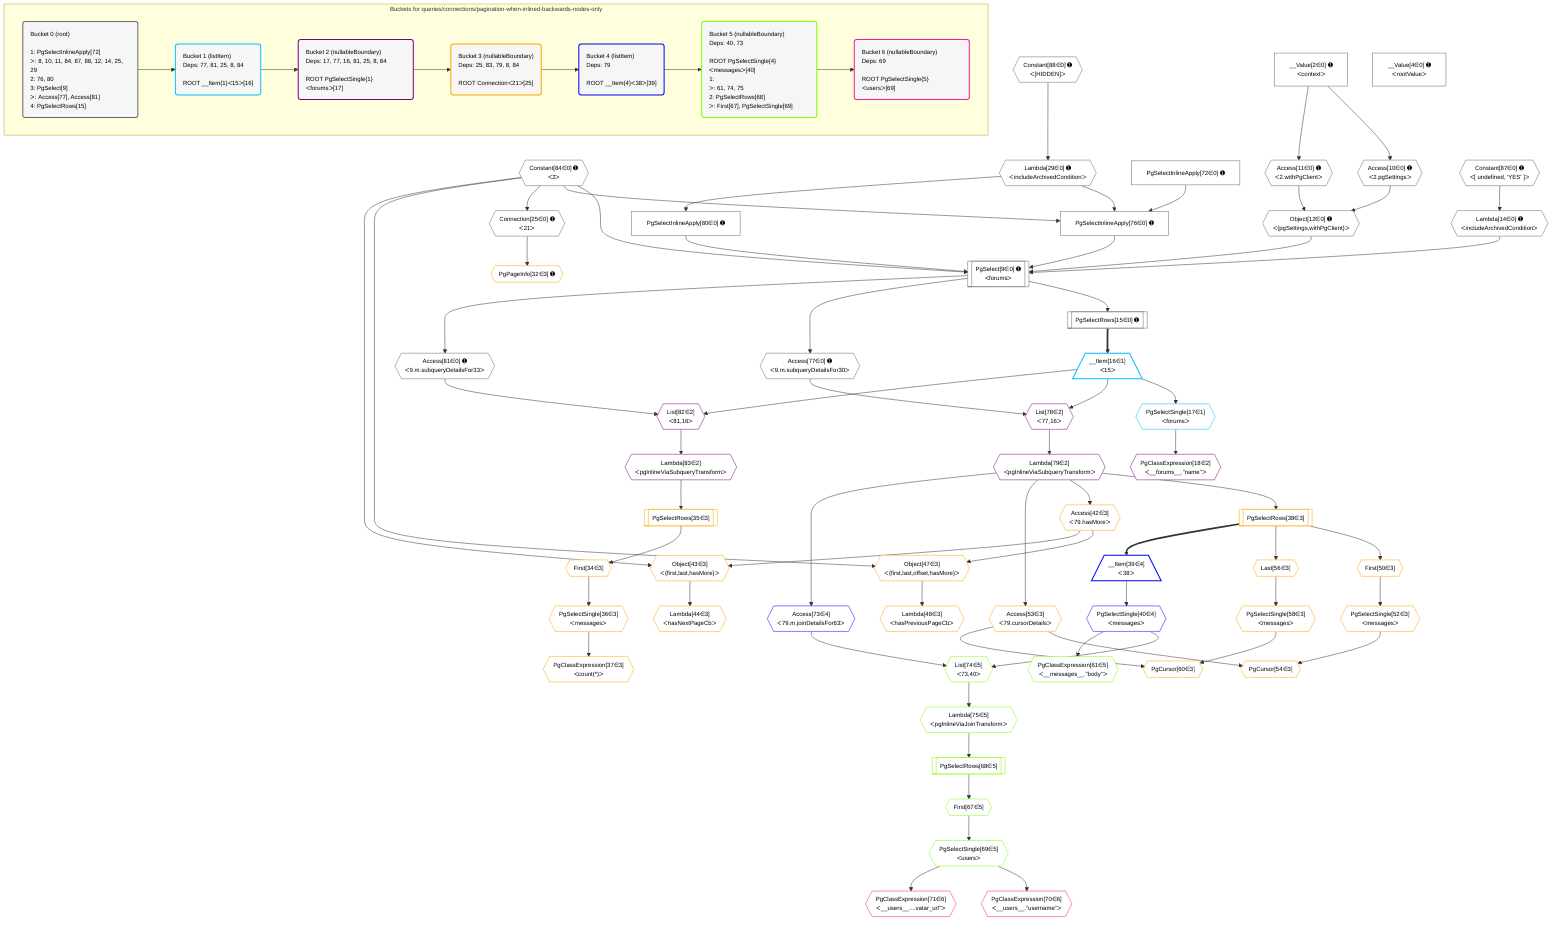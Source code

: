 %%{init: {'themeVariables': { 'fontSize': '12px'}}}%%
graph TD
    classDef path fill:#eee,stroke:#000,color:#000
    classDef plan fill:#fff,stroke-width:1px,color:#000
    classDef itemplan fill:#fff,stroke-width:2px,color:#000
    classDef unbatchedplan fill:#dff,stroke-width:1px,color:#000
    classDef sideeffectplan fill:#fcc,stroke-width:2px,color:#000
    classDef bucket fill:#f6f6f6,color:#000,stroke-width:2px,text-align:left

    subgraph "Buckets for queries/connections/pagination-when-inlined-backwards-nodes-only"
    Bucket0("Bucket 0 (root)<br /><br />1: PgSelectInlineApply[72]<br />ᐳ: 8, 10, 11, 84, 87, 88, 12, 14, 25, 29<br />2: 76, 80<br />3: PgSelect[9]<br />ᐳ: Access[77], Access[81]<br />4: PgSelectRows[15]"):::bucket
    Bucket1("Bucket 1 (listItem)<br />Deps: 77, 81, 25, 8, 84<br /><br />ROOT __Item{1}ᐸ15ᐳ[16]"):::bucket
    Bucket2("Bucket 2 (nullableBoundary)<br />Deps: 17, 77, 16, 81, 25, 8, 84<br /><br />ROOT PgSelectSingle{1}ᐸforumsᐳ[17]"):::bucket
    Bucket3("Bucket 3 (nullableBoundary)<br />Deps: 25, 83, 79, 8, 84<br /><br />ROOT Connectionᐸ21ᐳ[25]"):::bucket
    Bucket4("Bucket 4 (listItem)<br />Deps: 79<br /><br />ROOT __Item{4}ᐸ38ᐳ[39]"):::bucket
    Bucket5("Bucket 5 (nullableBoundary)<br />Deps: 40, 73<br /><br />ROOT PgSelectSingle{4}ᐸmessagesᐳ[40]<br />1: <br />ᐳ: 61, 74, 75<br />2: PgSelectRows[68]<br />ᐳ: First[67], PgSelectSingle[69]"):::bucket
    Bucket6("Bucket 6 (nullableBoundary)<br />Deps: 69<br /><br />ROOT PgSelectSingle{5}ᐸusersᐳ[69]"):::bucket
    end
    Bucket0 --> Bucket1
    Bucket1 --> Bucket2
    Bucket2 --> Bucket3
    Bucket3 --> Bucket4
    Bucket4 --> Bucket5
    Bucket5 --> Bucket6

    %% plan dependencies
    PgSelect9[["PgSelect[9∈0] ➊<br />ᐸforumsᐳ"]]:::plan
    Object12{{"Object[12∈0] ➊<br />ᐸ{pgSettings,withPgClient}ᐳ"}}:::plan
    Constant84{{"Constant[84∈0] ➊<br />ᐸ2ᐳ"}}:::plan
    Lambda14{{"Lambda[14∈0] ➊<br />ᐸincludeArchivedConditionᐳ"}}:::plan
    PgSelectInlineApply76["PgSelectInlineApply[76∈0] ➊"]:::plan
    PgSelectInlineApply80["PgSelectInlineApply[80∈0] ➊"]:::plan
    Object12 & Constant84 & Lambda14 & PgSelectInlineApply76 & PgSelectInlineApply80 --> PgSelect9
    Lambda29{{"Lambda[29∈0] ➊<br />ᐸincludeArchivedConditionᐳ"}}:::plan
    PgSelectInlineApply72["PgSelectInlineApply[72∈0] ➊"]:::plan
    Constant84 & Lambda29 & PgSelectInlineApply72 --> PgSelectInlineApply76
    Access10{{"Access[10∈0] ➊<br />ᐸ2.pgSettingsᐳ"}}:::plan
    Access11{{"Access[11∈0] ➊<br />ᐸ2.withPgClientᐳ"}}:::plan
    Access10 & Access11 --> Object12
    __Value2["__Value[2∈0] ➊<br />ᐸcontextᐳ"]:::plan
    __Value2 --> Access10
    __Value2 --> Access11
    Constant87{{"Constant[87∈0] ➊<br />ᐸ[ undefined, 'YES' ]ᐳ"}}:::plan
    Constant87 --> Lambda14
    PgSelectRows15[["PgSelectRows[15∈0] ➊"]]:::plan
    PgSelect9 --> PgSelectRows15
    Connection25{{"Connection[25∈0] ➊<br />ᐸ21ᐳ"}}:::plan
    Constant84 --> Connection25
    Constant88{{"Constant[88∈0] ➊<br />ᐸ[HIDDEN]ᐳ"}}:::plan
    Constant88 --> Lambda29
    Access77{{"Access[77∈0] ➊<br />ᐸ9.m.subqueryDetailsFor30ᐳ"}}:::plan
    PgSelect9 --> Access77
    Lambda29 --> PgSelectInlineApply80
    Access81{{"Access[81∈0] ➊<br />ᐸ9.m.subqueryDetailsFor33ᐳ"}}:::plan
    PgSelect9 --> Access81
    __Value4["__Value[4∈0] ➊<br />ᐸrootValueᐳ"]:::plan
    __Item16[/"__Item[16∈1]<br />ᐸ15ᐳ"\]:::itemplan
    PgSelectRows15 ==> __Item16
    PgSelectSingle17{{"PgSelectSingle[17∈1]<br />ᐸforumsᐳ"}}:::plan
    __Item16 --> PgSelectSingle17
    List78{{"List[78∈2]<br />ᐸ77,16ᐳ"}}:::plan
    Access77 & __Item16 --> List78
    List82{{"List[82∈2]<br />ᐸ81,16ᐳ"}}:::plan
    Access81 & __Item16 --> List82
    PgClassExpression18{{"PgClassExpression[18∈2]<br />ᐸ__forums__.”name”ᐳ"}}:::plan
    PgSelectSingle17 --> PgClassExpression18
    Lambda79{{"Lambda[79∈2]<br />ᐸpgInlineViaSubqueryTransformᐳ"}}:::plan
    List78 --> Lambda79
    Lambda83{{"Lambda[83∈2]<br />ᐸpgInlineViaSubqueryTransformᐳ"}}:::plan
    List82 --> Lambda83
    Object47{{"Object[47∈3]<br />ᐸ{first,last,offset,hasMore}ᐳ"}}:::plan
    Access42{{"Access[42∈3]<br />ᐸ79.hasMoreᐳ"}}:::plan
    Constant84 & Access42 --> Object47
    Object43{{"Object[43∈3]<br />ᐸ{first,last,hasMore}ᐳ"}}:::plan
    Constant84 & Access42 --> Object43
    PgCursor54{{"PgCursor[54∈3]"}}:::plan
    PgSelectSingle52{{"PgSelectSingle[52∈3]<br />ᐸmessagesᐳ"}}:::plan
    Access53{{"Access[53∈3]<br />ᐸ79.cursorDetailsᐳ"}}:::plan
    PgSelectSingle52 & Access53 --> PgCursor54
    PgCursor60{{"PgCursor[60∈3]"}}:::plan
    PgSelectSingle58{{"PgSelectSingle[58∈3]<br />ᐸmessagesᐳ"}}:::plan
    PgSelectSingle58 & Access53 --> PgCursor60
    PgPageInfo32{{"PgPageInfo[32∈3] ➊"}}:::plan
    Connection25 --> PgPageInfo32
    First34{{"First[34∈3]"}}:::plan
    PgSelectRows35[["PgSelectRows[35∈3]"]]:::plan
    PgSelectRows35 --> First34
    Lambda83 --> PgSelectRows35
    PgSelectSingle36{{"PgSelectSingle[36∈3]<br />ᐸmessagesᐳ"}}:::plan
    First34 --> PgSelectSingle36
    PgClassExpression37{{"PgClassExpression[37∈3]<br />ᐸcount(*)ᐳ"}}:::plan
    PgSelectSingle36 --> PgClassExpression37
    PgSelectRows38[["PgSelectRows[38∈3]"]]:::plan
    Lambda79 --> PgSelectRows38
    Lambda79 --> Access42
    Lambda44{{"Lambda[44∈3]<br />ᐸhasNextPageCbᐳ"}}:::plan
    Object43 --> Lambda44
    Lambda48{{"Lambda[48∈3]<br />ᐸhasPreviousPageCbᐳ"}}:::plan
    Object47 --> Lambda48
    First50{{"First[50∈3]"}}:::plan
    PgSelectRows38 --> First50
    First50 --> PgSelectSingle52
    Lambda79 --> Access53
    Last56{{"Last[56∈3]"}}:::plan
    PgSelectRows38 --> Last56
    Last56 --> PgSelectSingle58
    __Item39[/"__Item[39∈4]<br />ᐸ38ᐳ"\]:::itemplan
    PgSelectRows38 ==> __Item39
    PgSelectSingle40{{"PgSelectSingle[40∈4]<br />ᐸmessagesᐳ"}}:::plan
    __Item39 --> PgSelectSingle40
    Access73{{"Access[73∈4]<br />ᐸ79.m.joinDetailsFor63ᐳ"}}:::plan
    Lambda79 --> Access73
    List74{{"List[74∈5]<br />ᐸ73,40ᐳ"}}:::plan
    Access73 & PgSelectSingle40 --> List74
    PgClassExpression61{{"PgClassExpression[61∈5]<br />ᐸ__messages__.”body”ᐳ"}}:::plan
    PgSelectSingle40 --> PgClassExpression61
    First67{{"First[67∈5]"}}:::plan
    PgSelectRows68[["PgSelectRows[68∈5]"]]:::plan
    PgSelectRows68 --> First67
    Lambda75{{"Lambda[75∈5]<br />ᐸpgInlineViaJoinTransformᐳ"}}:::plan
    Lambda75 --> PgSelectRows68
    PgSelectSingle69{{"PgSelectSingle[69∈5]<br />ᐸusersᐳ"}}:::plan
    First67 --> PgSelectSingle69
    List74 --> Lambda75
    PgClassExpression70{{"PgClassExpression[70∈6]<br />ᐸ__users__.”username”ᐳ"}}:::plan
    PgSelectSingle69 --> PgClassExpression70
    PgClassExpression71{{"PgClassExpression[71∈6]<br />ᐸ__users__....vatar_url”ᐳ"}}:::plan
    PgSelectSingle69 --> PgClassExpression71

    %% define steps
    classDef bucket0 stroke:#696969
    class Bucket0,__Value2,__Value4,PgSelect9,Access10,Access11,Object12,Lambda14,PgSelectRows15,Connection25,Lambda29,PgSelectInlineApply72,PgSelectInlineApply76,Access77,PgSelectInlineApply80,Access81,Constant84,Constant87,Constant88 bucket0
    classDef bucket1 stroke:#00bfff
    class Bucket1,__Item16,PgSelectSingle17 bucket1
    classDef bucket2 stroke:#7f007f
    class Bucket2,PgClassExpression18,List78,Lambda79,List82,Lambda83 bucket2
    classDef bucket3 stroke:#ffa500
    class Bucket3,PgPageInfo32,First34,PgSelectRows35,PgSelectSingle36,PgClassExpression37,PgSelectRows38,Access42,Object43,Lambda44,Object47,Lambda48,First50,PgSelectSingle52,Access53,PgCursor54,Last56,PgSelectSingle58,PgCursor60 bucket3
    classDef bucket4 stroke:#0000ff
    class Bucket4,__Item39,PgSelectSingle40,Access73 bucket4
    classDef bucket5 stroke:#7fff00
    class Bucket5,PgClassExpression61,First67,PgSelectRows68,PgSelectSingle69,List74,Lambda75 bucket5
    classDef bucket6 stroke:#ff1493
    class Bucket6,PgClassExpression70,PgClassExpression71 bucket6